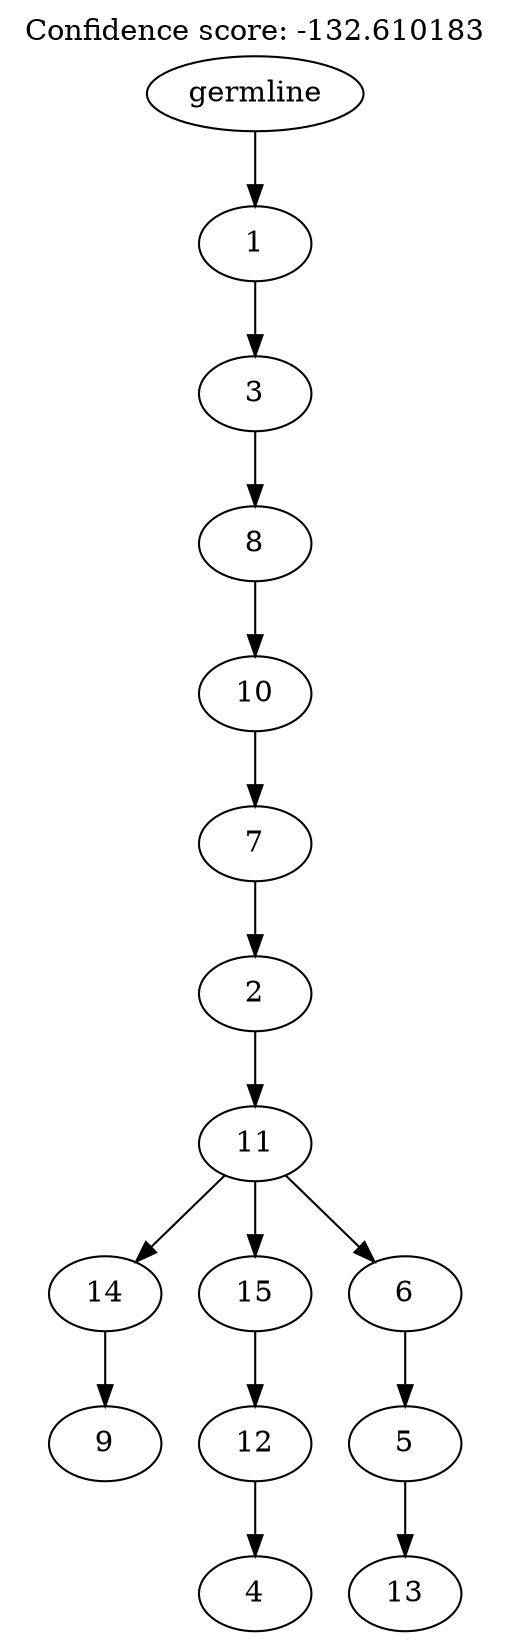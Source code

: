 digraph g {
	"14" -> "15";
	"15" [label="9"];
	"12" -> "13";
	"13" [label="4"];
	"11" -> "12";
	"12" [label="12"];
	"9" -> "10";
	"10" [label="13"];
	"8" -> "9";
	"9" [label="5"];
	"7" -> "8";
	"8" [label="6"];
	"7" -> "11";
	"11" [label="15"];
	"7" -> "14";
	"14" [label="14"];
	"6" -> "7";
	"7" [label="11"];
	"5" -> "6";
	"6" [label="2"];
	"4" -> "5";
	"5" [label="7"];
	"3" -> "4";
	"4" [label="10"];
	"2" -> "3";
	"3" [label="8"];
	"1" -> "2";
	"2" [label="3"];
	"0" -> "1";
	"1" [label="1"];
	"0" [label="germline"];
	labelloc="t";
	label="Confidence score: -132.610183";
}

